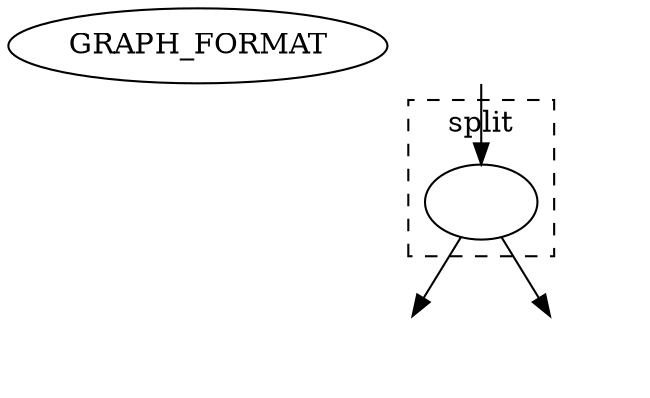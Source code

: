 
#include "doc/graphs/header.dot"

digraph split
{
    GRAPH_FORMAT;

    In1  [style=invisible];
    Out1 [style=invisible];
    Out2 [style=invisible];
    A [label=""];

    subgraph clustersplit { graph [style=dashed, label="split"]; A; }
    In1 -> A;
    A -> Out1;
    A -> Out2;         
}


